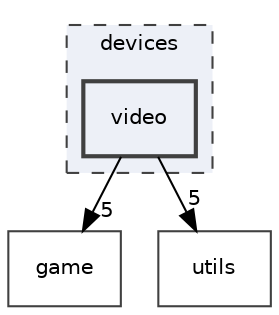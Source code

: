 digraph "devices/video"
{
 // LATEX_PDF_SIZE
  edge [fontname="Helvetica",fontsize="10",labelfontname="Helvetica",labelfontsize="10"];
  node [fontname="Helvetica",fontsize="10",shape=record];
  compound=true
  subgraph clusterdir_07b86ffc266b39efa5bbdc0e9fdb330a {
    graph [ bgcolor="#edf0f7", pencolor="grey25", style="filled,dashed,", label="devices", fontname="Helvetica", fontsize="10", URL="dir_07b86ffc266b39efa5bbdc0e9fdb330a.html"]
  dir_3ed26fe71ab2361ae9709bf03fec4536 [shape=box, label="video", style="filled,bold,", fillcolor="#edf0f7", color="grey25", URL="dir_3ed26fe71ab2361ae9709bf03fec4536.html"];
  }
  dir_37c6514aeece95293041e34c0f2e0784 [shape=box, label="game", style="", fillcolor="#edf0f7", color="grey25", URL="dir_37c6514aeece95293041e34c0f2e0784.html"];
  dir_cbdb8362360e11eafe2fa3bc74cf0ffd [shape=box, label="utils", style="", fillcolor="#edf0f7", color="grey25", URL="dir_cbdb8362360e11eafe2fa3bc74cf0ffd.html"];
  dir_3ed26fe71ab2361ae9709bf03fec4536->dir_37c6514aeece95293041e34c0f2e0784 [headlabel="5", labeldistance=1.5 headhref="dir_000006_000001.html"];
  dir_3ed26fe71ab2361ae9709bf03fec4536->dir_cbdb8362360e11eafe2fa3bc74cf0ffd [headlabel="5", labeldistance=1.5 headhref="dir_000006_000005.html"];
}
